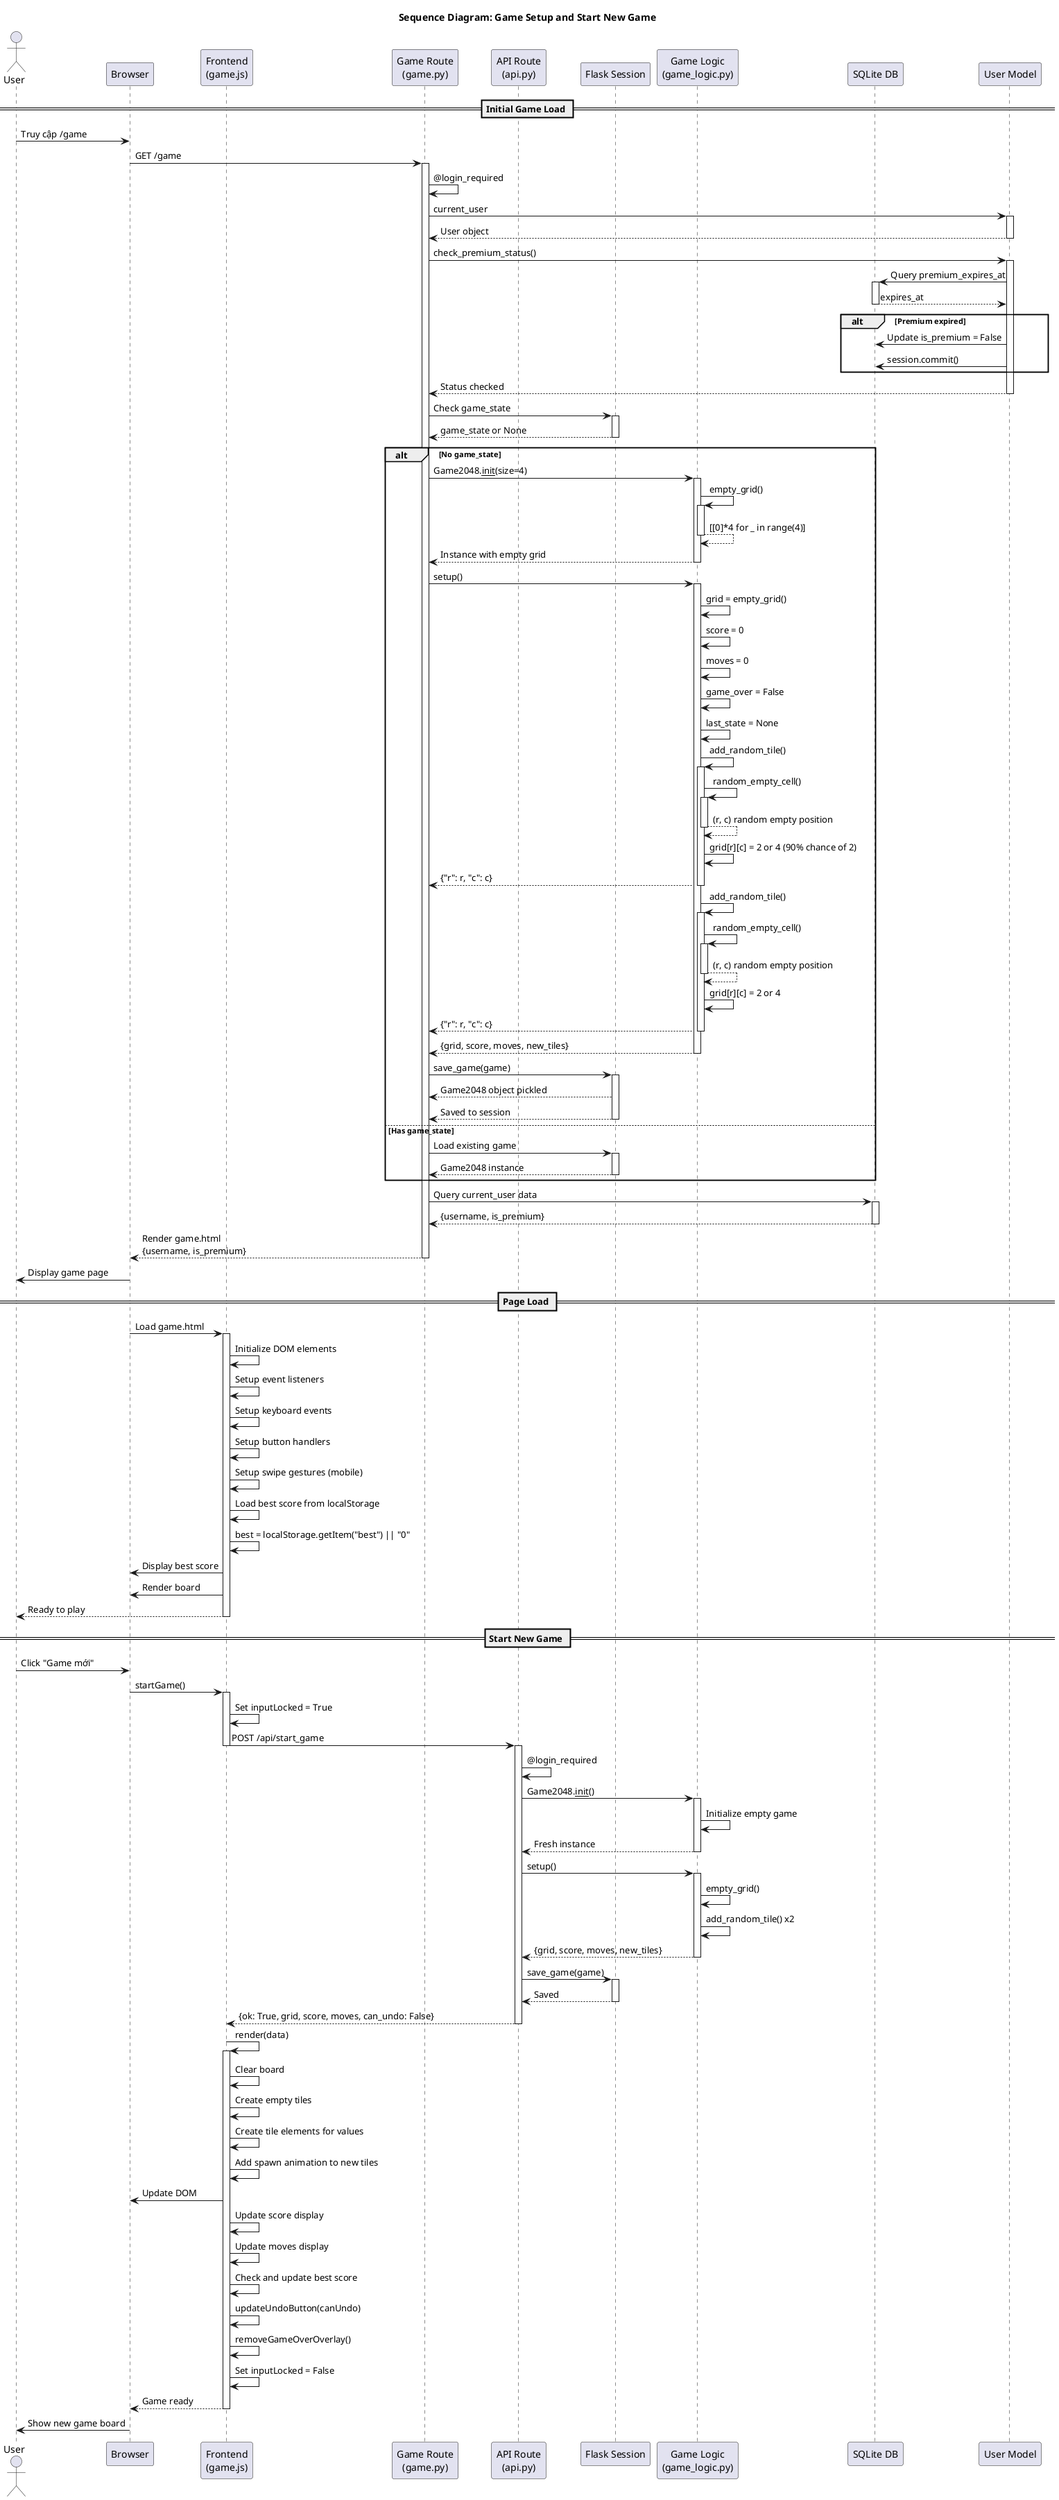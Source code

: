 @startuml Game Setup and Start Sequence
title Sequence Diagram: Game Setup and Start New Game

actor User
participant Browser
participant game.js as "Frontend\n(game.js)"
participant routes.game as "Game Route\n(game.py)"
participant routes.api as "API Route\n(api.py)"
participant Session as "Flask Session"
participant Game2048 as "Game Logic\n(game_logic.py)"
participant Database as "SQLite DB"
participant UserModel as "User Model"

== Initial Game Load ==
User -> Browser: Truy cập /game
Browser -> routes.game: GET /game
activate routes.game

routes.game -> routes.game: @login_required
routes.game -> UserModel: current_user
activate UserModel
UserModel --> routes.game: User object
deactivate UserModel

routes.game -> UserModel: check_premium_status()
activate UserModel
UserModel -> Database: Query premium_expires_at
activate Database
Database --> UserModel: expires_at
deactivate Database

alt Premium expired
  UserModel -> Database: Update is_premium = False
  UserModel -> Database: session.commit()
end
UserModel --> routes.game: Status checked
deactivate UserModel

routes.game -> Session: Check game_state
activate Session
Session --> routes.game: game_state or None
deactivate Session

alt No game_state
  routes.game -> Game2048: Game2048.__init__(size=4)
  activate Game2048
  Game2048 -> Game2048: empty_grid()
  activate Game2048
  Game2048 --> Game2048: [[0]*4 for _ in range(4)]
  deactivate Game2048
  Game2048 --> routes.game: Instance with empty grid
  deactivate Game2048
  
  routes.game -> Game2048: setup()
  activate Game2048
  
  Game2048 -> Game2048: grid = empty_grid()
  Game2048 -> Game2048: score = 0
  Game2048 -> Game2048: moves = 0
  Game2048 -> Game2048: game_over = False
  Game2048 -> Game2048: last_state = None
  
  Game2048 -> Game2048: add_random_tile()
  activate Game2048
  Game2048 -> Game2048: random_empty_cell()
  activate Game2048
  Game2048 --> Game2048: (r, c) random empty position
  deactivate Game2048
  Game2048 -> Game2048: grid[r][c] = 2 or 4 (90% chance of 2)
  Game2048 --> routes.game: {"r": r, "c": c}
  deactivate Game2048
  
  Game2048 -> Game2048: add_random_tile()
  activate Game2048
  Game2048 -> Game2048: random_empty_cell()
  activate Game2048
  Game2048 --> Game2048: (r, c) random empty position
  deactivate Game2048
  Game2048 -> Game2048: grid[r][c] = 2 or 4
  Game2048 --> routes.game: {"r": r, "c": c}
  deactivate Game2048
  
  Game2048 --> routes.game: {grid, score, moves, new_tiles}
  deactivate Game2048
  
  routes.game -> Session: save_game(game)
  activate Session
  Session --> routes.game: Game2048 object pickled
  Session --> routes.game: Saved to session
  deactivate Session
  
else Has game_state
  routes.game -> Session: Load existing game
  activate Session
  Session --> routes.game: Game2048 instance
  deactivate Session
end

routes.game -> Database: Query current_user data
activate Database
Database --> routes.game: {username, is_premium}
deactivate Database

routes.game --> Browser: Render game.html\n{username, is_premium}
deactivate routes.game
Browser -> User: Display game page

== Page Load ==
Browser -> game.js: Load game.html
activate game.js

game.js -> game.js: Initialize DOM elements
game.js -> game.js: Setup event listeners
game.js -> game.js: Setup keyboard events
game.js -> game.js: Setup button handlers
game.js -> game.js: Setup swipe gestures (mobile)

game.js -> game.js: Load best score from localStorage
game.js -> game.js: best = localStorage.getItem("best") || "0"
game.js -> Browser: Display best score

game.js -> Browser: Render board
game.js --> User: Ready to play
deactivate game.js

== Start New Game ==
User -> Browser: Click "Game mới"
Browser -> game.js: startGame()
activate game.js

game.js -> game.js: Set inputLocked = True
game.js -> routes.api: POST /api/start_game
deactivate game.js
activate routes.api

routes.api -> routes.api: @login_required
routes.api -> Game2048: Game2048.__init__()
activate Game2048
Game2048 -> Game2048: Initialize empty game
Game2048 --> routes.api: Fresh instance
deactivate Game2048

routes.api -> Game2048: setup()
activate Game2048
Game2048 -> Game2048: empty_grid()
Game2048 -> Game2048: add_random_tile() x2
Game2048 --> routes.api: {grid, score, moves, new_tiles}
deactivate Game2048

routes.api -> Session: save_game(game)
activate Session
Session --> routes.api: Saved
deactivate Session

routes.api --> game.js: {ok: True, grid, score, moves, can_undo: False}
deactivate routes.api

game.js -> game.js: render(data)
activate game.js

game.js -> game.js: Clear board
game.js -> game.js: Create empty tiles
game.js -> game.js: Create tile elements for values
game.js -> game.js: Add spawn animation to new tiles
game.js -> Browser: Update DOM

game.js -> game.js: Update score display
game.js -> game.js: Update moves display
game.js -> game.js: Check and update best score
game.js -> game.js: updateUndoButton(canUndo)

game.js -> game.js: removeGameOverOverlay()
game.js -> game.js: Set inputLocked = False
game.js --> Browser: Game ready
deactivate game.js

Browser -> User: Show new game board
deactivate Browser

@enduml

